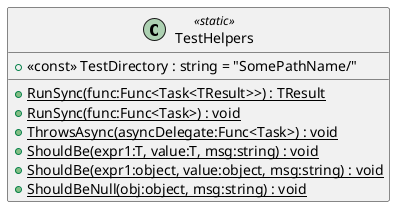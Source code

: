 @startuml
class TestHelpers <<static>> {
    + <<const>> TestDirectory : string = "SomePathName/"
    + {static} RunSync(func:Func<Task<TResult>>) : TResult
    + {static} RunSync(func:Func<Task>) : void
    + {static} ThrowsAsync(asyncDelegate:Func<Task>) : void
    + {static} ShouldBe(expr1:T, value:T, msg:string) : void
    + {static} ShouldBe(expr1:object, value:object, msg:string) : void
    + {static} ShouldBeNull(obj:object, msg:string) : void
}
@enduml
